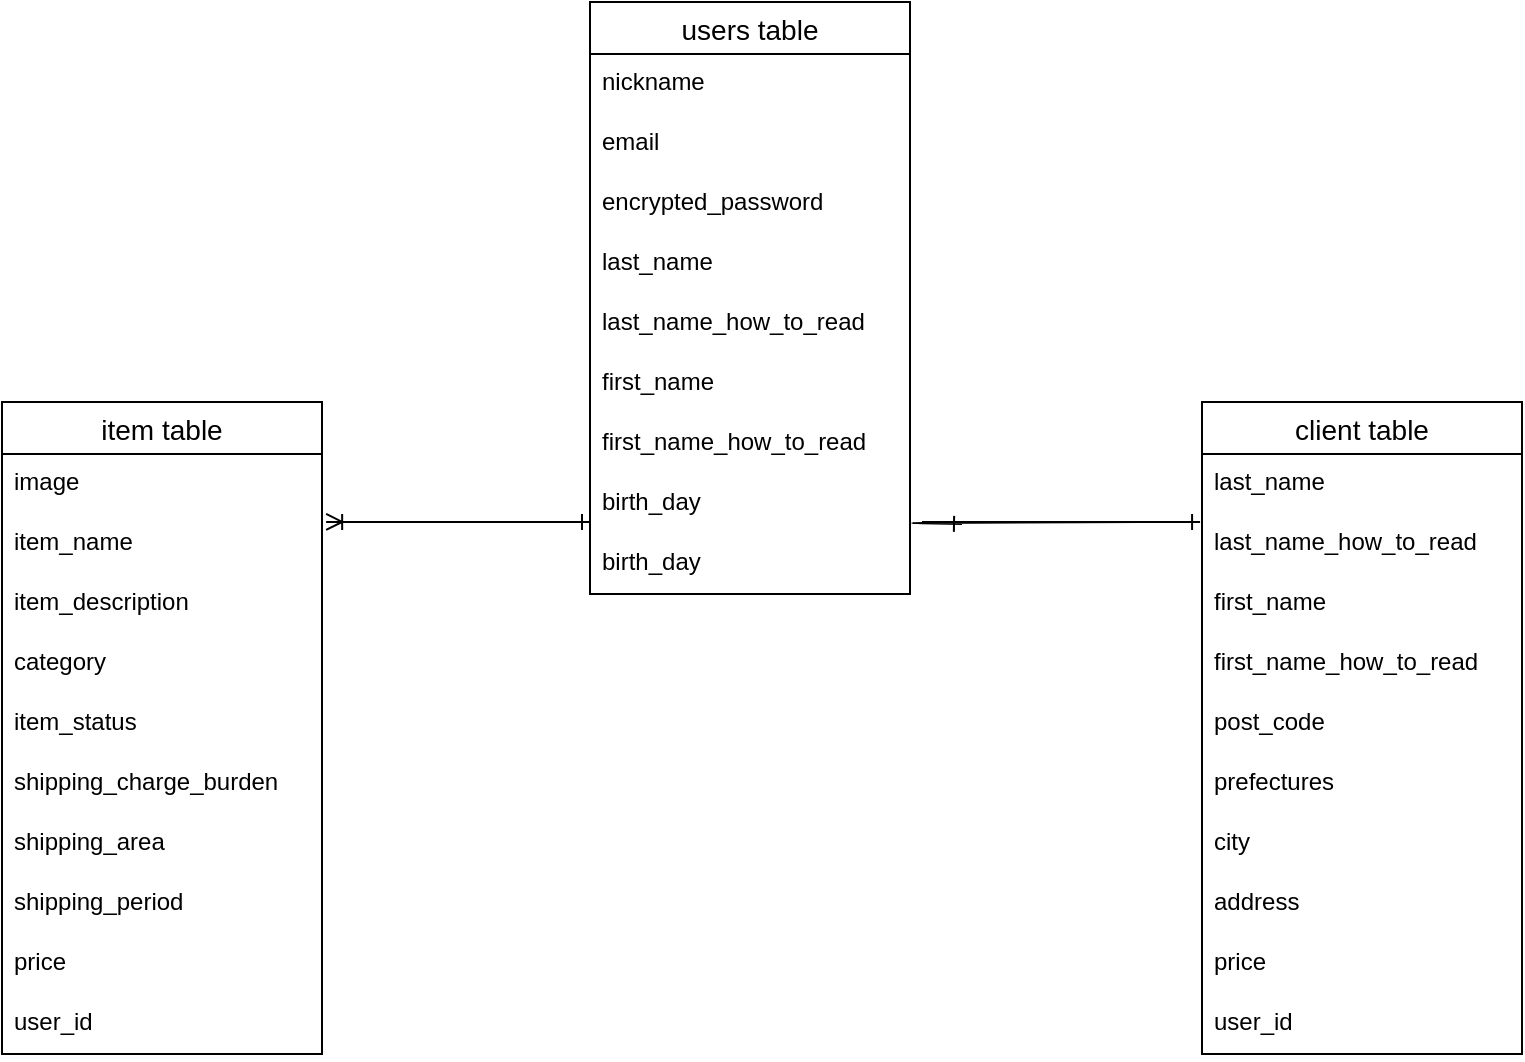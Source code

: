 <mxfile>
    <diagram id="NwWQ_m3tCYuYcGS7TPQx" name="ページ1">
        <mxGraphModel dx="1336" dy="1032" grid="1" gridSize="10" guides="1" tooltips="1" connect="1" arrows="1" fold="1" page="1" pageScale="1" pageWidth="827" pageHeight="1169" math="0" shadow="0">
            <root>
                <mxCell id="0"/>
                <mxCell id="1" parent="0"/>
                <mxCell id="OBZA6osav7crnBH1Awcp-1" value="users table" style="swimlane;fontStyle=0;childLayout=stackLayout;horizontal=1;startSize=26;horizontalStack=0;resizeParent=1;resizeParentMax=0;resizeLast=0;collapsible=1;marginBottom=0;align=center;fontSize=14;" vertex="1" parent="1">
                    <mxGeometry x="334" y="120" width="160" height="296" as="geometry"/>
                </mxCell>
                <mxCell id="OBZA6osav7crnBH1Awcp-2" value="nickname" style="text;strokeColor=none;fillColor=none;spacingLeft=4;spacingRight=4;overflow=hidden;rotatable=0;points=[[0,0.5],[1,0.5]];portConstraint=eastwest;fontSize=12;" vertex="1" parent="OBZA6osav7crnBH1Awcp-1">
                    <mxGeometry y="26" width="160" height="30" as="geometry"/>
                </mxCell>
                <mxCell id="OBZA6osav7crnBH1Awcp-3" value="email" style="text;strokeColor=none;fillColor=none;spacingLeft=4;spacingRight=4;overflow=hidden;rotatable=0;points=[[0,0.5],[1,0.5]];portConstraint=eastwest;fontSize=12;" vertex="1" parent="OBZA6osav7crnBH1Awcp-1">
                    <mxGeometry y="56" width="160" height="30" as="geometry"/>
                </mxCell>
                <mxCell id="OBZA6osav7crnBH1Awcp-4" value="encrypted_password" style="text;strokeColor=none;fillColor=none;spacingLeft=4;spacingRight=4;overflow=hidden;rotatable=0;points=[[0,0.5],[1,0.5]];portConstraint=eastwest;fontSize=12;" vertex="1" parent="OBZA6osav7crnBH1Awcp-1">
                    <mxGeometry y="86" width="160" height="30" as="geometry"/>
                </mxCell>
                <mxCell id="OBZA6osav7crnBH1Awcp-9" value="last_name" style="text;strokeColor=none;fillColor=none;spacingLeft=4;spacingRight=4;overflow=hidden;rotatable=0;points=[[0,0.5],[1,0.5]];portConstraint=eastwest;fontSize=12;" vertex="1" parent="OBZA6osav7crnBH1Awcp-1">
                    <mxGeometry y="116" width="160" height="30" as="geometry"/>
                </mxCell>
                <mxCell id="OBZA6osav7crnBH1Awcp-10" value="last_name_how_to_read" style="text;strokeColor=none;fillColor=none;spacingLeft=4;spacingRight=4;overflow=hidden;rotatable=0;points=[[0,0.5],[1,0.5]];portConstraint=eastwest;fontSize=12;" vertex="1" parent="OBZA6osav7crnBH1Awcp-1">
                    <mxGeometry y="146" width="160" height="30" as="geometry"/>
                </mxCell>
                <mxCell id="OBZA6osav7crnBH1Awcp-13" value="first_name" style="text;strokeColor=none;fillColor=none;spacingLeft=4;spacingRight=4;overflow=hidden;rotatable=0;points=[[0,0.5],[1,0.5]];portConstraint=eastwest;fontSize=12;" vertex="1" parent="OBZA6osav7crnBH1Awcp-1">
                    <mxGeometry y="176" width="160" height="30" as="geometry"/>
                </mxCell>
                <mxCell id="OBZA6osav7crnBH1Awcp-14" value="first_name_how_to_read" style="text;strokeColor=none;fillColor=none;spacingLeft=4;spacingRight=4;overflow=hidden;rotatable=0;points=[[0,0.5],[1,0.5]];portConstraint=eastwest;fontSize=12;" vertex="1" parent="OBZA6osav7crnBH1Awcp-1">
                    <mxGeometry y="206" width="160" height="30" as="geometry"/>
                </mxCell>
                <mxCell id="OBZA6osav7crnBH1Awcp-37" value="birth_day" style="text;strokeColor=none;fillColor=none;spacingLeft=4;spacingRight=4;overflow=hidden;rotatable=0;points=[[0,0.5],[1,0.5]];portConstraint=eastwest;fontSize=12;" vertex="1" parent="OBZA6osav7crnBH1Awcp-1">
                    <mxGeometry y="236" width="160" height="30" as="geometry"/>
                </mxCell>
                <mxCell id="OBZA6osav7crnBH1Awcp-45" value="" style="edgeStyle=entityRelationEdgeStyle;fontSize=12;html=1;endArrow=ERone;endFill=1;" edge="1" parent="OBZA6osav7crnBH1Awcp-1">
                    <mxGeometry width="100" height="100" relative="1" as="geometry">
                        <mxPoint x="256" y="260" as="sourcePoint"/>
                        <mxPoint x="186" y="261" as="targetPoint"/>
                    </mxGeometry>
                </mxCell>
                <mxCell id="OBZA6osav7crnBH1Awcp-12" value="birth_day" style="text;strokeColor=none;fillColor=none;spacingLeft=4;spacingRight=4;overflow=hidden;rotatable=0;points=[[0,0.5],[1,0.5]];portConstraint=eastwest;fontSize=12;" vertex="1" parent="OBZA6osav7crnBH1Awcp-1">
                    <mxGeometry y="266" width="160" height="30" as="geometry"/>
                </mxCell>
                <mxCell id="OBZA6osav7crnBH1Awcp-17" value="item table" style="swimlane;fontStyle=0;childLayout=stackLayout;horizontal=1;startSize=26;horizontalStack=0;resizeParent=1;resizeParentMax=0;resizeLast=0;collapsible=1;marginBottom=0;align=center;fontSize=14;" vertex="1" parent="1">
                    <mxGeometry x="40" y="320" width="160" height="326" as="geometry"/>
                </mxCell>
                <mxCell id="OBZA6osav7crnBH1Awcp-18" value="image" style="text;strokeColor=none;fillColor=none;spacingLeft=4;spacingRight=4;overflow=hidden;rotatable=0;points=[[0,0.5],[1,0.5]];portConstraint=eastwest;fontSize=12;" vertex="1" parent="OBZA6osav7crnBH1Awcp-17">
                    <mxGeometry y="26" width="160" height="30" as="geometry"/>
                </mxCell>
                <mxCell id="OBZA6osav7crnBH1Awcp-19" value="item_name" style="text;strokeColor=none;fillColor=none;spacingLeft=4;spacingRight=4;overflow=hidden;rotatable=0;points=[[0,0.5],[1,0.5]];portConstraint=eastwest;fontSize=12;" vertex="1" parent="OBZA6osav7crnBH1Awcp-17">
                    <mxGeometry y="56" width="160" height="30" as="geometry"/>
                </mxCell>
                <mxCell id="OBZA6osav7crnBH1Awcp-20" value="item_description" style="text;strokeColor=none;fillColor=none;spacingLeft=4;spacingRight=4;overflow=hidden;rotatable=0;points=[[0,0.5],[1,0.5]];portConstraint=eastwest;fontSize=12;" vertex="1" parent="OBZA6osav7crnBH1Awcp-17">
                    <mxGeometry y="86" width="160" height="30" as="geometry"/>
                </mxCell>
                <mxCell id="OBZA6osav7crnBH1Awcp-21" value="category" style="text;strokeColor=none;fillColor=none;spacingLeft=4;spacingRight=4;overflow=hidden;rotatable=0;points=[[0,0.5],[1,0.5]];portConstraint=eastwest;fontSize=12;" vertex="1" parent="OBZA6osav7crnBH1Awcp-17">
                    <mxGeometry y="116" width="160" height="30" as="geometry"/>
                </mxCell>
                <mxCell id="OBZA6osav7crnBH1Awcp-23" value="item_status" style="text;strokeColor=none;fillColor=none;spacingLeft=4;spacingRight=4;overflow=hidden;rotatable=0;points=[[0,0.5],[1,0.5]];portConstraint=eastwest;fontSize=12;" vertex="1" parent="OBZA6osav7crnBH1Awcp-17">
                    <mxGeometry y="146" width="160" height="30" as="geometry"/>
                </mxCell>
                <mxCell id="OBZA6osav7crnBH1Awcp-22" value="shipping_charge_burden" style="text;strokeColor=none;fillColor=none;spacingLeft=4;spacingRight=4;overflow=hidden;rotatable=0;points=[[0,0.5],[1,0.5]];portConstraint=eastwest;fontSize=12;" vertex="1" parent="OBZA6osav7crnBH1Awcp-17">
                    <mxGeometry y="176" width="160" height="30" as="geometry"/>
                </mxCell>
                <mxCell id="OBZA6osav7crnBH1Awcp-24" value="shipping_area" style="text;strokeColor=none;fillColor=none;spacingLeft=4;spacingRight=4;overflow=hidden;rotatable=0;points=[[0,0.5],[1,0.5]];portConstraint=eastwest;fontSize=12;" vertex="1" parent="OBZA6osav7crnBH1Awcp-17">
                    <mxGeometry y="206" width="160" height="30" as="geometry"/>
                </mxCell>
                <mxCell id="OBZA6osav7crnBH1Awcp-25" value="shipping_period" style="text;strokeColor=none;fillColor=none;spacingLeft=4;spacingRight=4;overflow=hidden;rotatable=0;points=[[0,0.5],[1,0.5]];portConstraint=eastwest;fontSize=12;" vertex="1" parent="OBZA6osav7crnBH1Awcp-17">
                    <mxGeometry y="236" width="160" height="30" as="geometry"/>
                </mxCell>
                <mxCell id="OBZA6osav7crnBH1Awcp-26" value="price" style="text;strokeColor=none;fillColor=none;spacingLeft=4;spacingRight=4;overflow=hidden;rotatable=0;points=[[0,0.5],[1,0.5]];portConstraint=eastwest;fontSize=12;" vertex="1" parent="OBZA6osav7crnBH1Awcp-17">
                    <mxGeometry y="266" width="160" height="30" as="geometry"/>
                </mxCell>
                <mxCell id="OBZA6osav7crnBH1Awcp-27" value="user_id" style="text;strokeColor=none;fillColor=none;spacingLeft=4;spacingRight=4;overflow=hidden;rotatable=0;points=[[0,0.5],[1,0.5]];portConstraint=eastwest;fontSize=12;" vertex="1" parent="OBZA6osav7crnBH1Awcp-17">
                    <mxGeometry y="296" width="160" height="30" as="geometry"/>
                </mxCell>
                <mxCell id="OBZA6osav7crnBH1Awcp-29" value="client table" style="swimlane;fontStyle=0;childLayout=stackLayout;horizontal=1;startSize=26;horizontalStack=0;resizeParent=1;resizeParentMax=0;resizeLast=0;collapsible=1;marginBottom=0;align=center;fontSize=14;" vertex="1" parent="1">
                    <mxGeometry x="640" y="320" width="160" height="326" as="geometry"/>
                </mxCell>
                <mxCell id="OBZA6osav7crnBH1Awcp-30" value="last_name" style="text;strokeColor=none;fillColor=none;spacingLeft=4;spacingRight=4;overflow=hidden;rotatable=0;points=[[0,0.5],[1,0.5]];portConstraint=eastwest;fontSize=12;" vertex="1" parent="OBZA6osav7crnBH1Awcp-29">
                    <mxGeometry y="26" width="160" height="30" as="geometry"/>
                </mxCell>
                <mxCell id="OBZA6osav7crnBH1Awcp-31" value="last_name_how_to_read" style="text;strokeColor=none;fillColor=none;spacingLeft=4;spacingRight=4;overflow=hidden;rotatable=0;points=[[0,0.5],[1,0.5]];portConstraint=eastwest;fontSize=12;" vertex="1" parent="OBZA6osav7crnBH1Awcp-29">
                    <mxGeometry y="56" width="160" height="30" as="geometry"/>
                </mxCell>
                <mxCell id="OBZA6osav7crnBH1Awcp-32" value="first_name" style="text;strokeColor=none;fillColor=none;spacingLeft=4;spacingRight=4;overflow=hidden;rotatable=0;points=[[0,0.5],[1,0.5]];portConstraint=eastwest;fontSize=12;" vertex="1" parent="OBZA6osav7crnBH1Awcp-29">
                    <mxGeometry y="86" width="160" height="30" as="geometry"/>
                </mxCell>
                <mxCell id="OBZA6osav7crnBH1Awcp-38" value="first_name_how_to_read" style="text;strokeColor=none;fillColor=none;spacingLeft=4;spacingRight=4;overflow=hidden;rotatable=0;points=[[0,0.5],[1,0.5]];portConstraint=eastwest;fontSize=12;" vertex="1" parent="OBZA6osav7crnBH1Awcp-29">
                    <mxGeometry y="116" width="160" height="30" as="geometry"/>
                </mxCell>
                <mxCell id="OBZA6osav7crnBH1Awcp-43" value="post_code" style="text;strokeColor=none;fillColor=none;spacingLeft=4;spacingRight=4;overflow=hidden;rotatable=0;points=[[0,0.5],[1,0.5]];portConstraint=eastwest;fontSize=12;" vertex="1" parent="OBZA6osav7crnBH1Awcp-29">
                    <mxGeometry y="146" width="160" height="30" as="geometry"/>
                </mxCell>
                <mxCell id="OBZA6osav7crnBH1Awcp-44" value="prefectures" style="text;strokeColor=none;fillColor=none;spacingLeft=4;spacingRight=4;overflow=hidden;rotatable=0;points=[[0,0.5],[1,0.5]];portConstraint=eastwest;fontSize=12;" vertex="1" parent="OBZA6osav7crnBH1Awcp-29">
                    <mxGeometry y="176" width="160" height="30" as="geometry"/>
                </mxCell>
                <mxCell id="OBZA6osav7crnBH1Awcp-39" value="city" style="text;strokeColor=none;fillColor=none;spacingLeft=4;spacingRight=4;overflow=hidden;rotatable=0;points=[[0,0.5],[1,0.5]];portConstraint=eastwest;fontSize=12;" vertex="1" parent="OBZA6osav7crnBH1Awcp-29">
                    <mxGeometry y="206" width="160" height="30" as="geometry"/>
                </mxCell>
                <mxCell id="OBZA6osav7crnBH1Awcp-40" value="address" style="text;strokeColor=none;fillColor=none;spacingLeft=4;spacingRight=4;overflow=hidden;rotatable=0;points=[[0,0.5],[1,0.5]];portConstraint=eastwest;fontSize=12;" vertex="1" parent="OBZA6osav7crnBH1Awcp-29">
                    <mxGeometry y="236" width="160" height="30" as="geometry"/>
                </mxCell>
                <mxCell id="OBZA6osav7crnBH1Awcp-41" value="price" style="text;strokeColor=none;fillColor=none;spacingLeft=4;spacingRight=4;overflow=hidden;rotatable=0;points=[[0,0.5],[1,0.5]];portConstraint=eastwest;fontSize=12;" vertex="1" parent="OBZA6osav7crnBH1Awcp-29">
                    <mxGeometry y="266" width="160" height="30" as="geometry"/>
                </mxCell>
                <mxCell id="OBZA6osav7crnBH1Awcp-42" value="user_id" style="text;strokeColor=none;fillColor=none;spacingLeft=4;spacingRight=4;overflow=hidden;rotatable=0;points=[[0,0.5],[1,0.5]];portConstraint=eastwest;fontSize=12;" vertex="1" parent="OBZA6osav7crnBH1Awcp-29">
                    <mxGeometry y="296" width="160" height="30" as="geometry"/>
                </mxCell>
                <mxCell id="OBZA6osav7crnBH1Awcp-33" value="" style="edgeStyle=entityRelationEdgeStyle;fontSize=12;html=1;endArrow=ERone;endFill=1;" edge="1" parent="1">
                    <mxGeometry width="100" height="100" relative="1" as="geometry">
                        <mxPoint x="270" y="380" as="sourcePoint"/>
                        <mxPoint x="334" y="380" as="targetPoint"/>
                    </mxGeometry>
                </mxCell>
                <mxCell id="OBZA6osav7crnBH1Awcp-35" value="" style="edgeStyle=entityRelationEdgeStyle;fontSize=12;html=1;endArrow=ERoneToMany;entryX=1.013;entryY=0.133;entryDx=0;entryDy=0;entryPerimeter=0;" edge="1" parent="1" target="OBZA6osav7crnBH1Awcp-19">
                    <mxGeometry width="100" height="100" relative="1" as="geometry">
                        <mxPoint x="300" y="380" as="sourcePoint"/>
                        <mxPoint x="570" y="500" as="targetPoint"/>
                    </mxGeometry>
                </mxCell>
                <mxCell id="OBZA6osav7crnBH1Awcp-46" value="" style="edgeStyle=entityRelationEdgeStyle;fontSize=12;html=1;endArrow=ERone;endFill=1;entryX=-0.006;entryY=0.133;entryDx=0;entryDy=0;entryPerimeter=0;" edge="1" parent="1" target="OBZA6osav7crnBH1Awcp-31">
                    <mxGeometry width="100" height="100" relative="1" as="geometry">
                        <mxPoint x="500" y="380" as="sourcePoint"/>
                        <mxPoint x="640" y="380" as="targetPoint"/>
                    </mxGeometry>
                </mxCell>
            </root>
        </mxGraphModel>
    </diagram>
</mxfile>